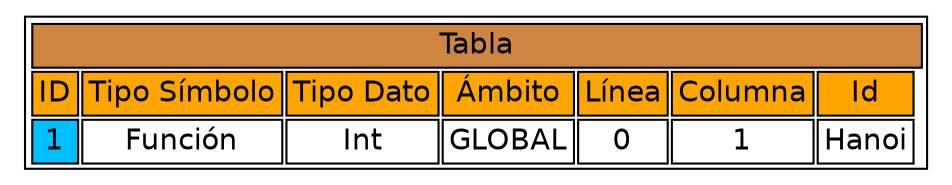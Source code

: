 digraph Table {
  node [shape=none fontname=Helvetica]
  n1 [label = <<table>
    <tr><td colspan="9" bgcolor="Peru">Tabla</td></tr>
    <tr><td bgcolor="orange">ID</td><td bgcolor="orange">Tipo Símbolo</td><td bgcolor="orange">Tipo Dato</td><td bgcolor="orange">Ámbito</td><td bgcolor="orange">Línea</td><td bgcolor="orange">Columna</td><td bgcolor="orange">Id</td></tr>    <tr><td bgcolor="#00bfff">1</td><td>Función</td><td>Int</td><td>GLOBAL</td><td>0</td><td>1</td><td>Hanoi</td></tr>
  </table>> ]
}
